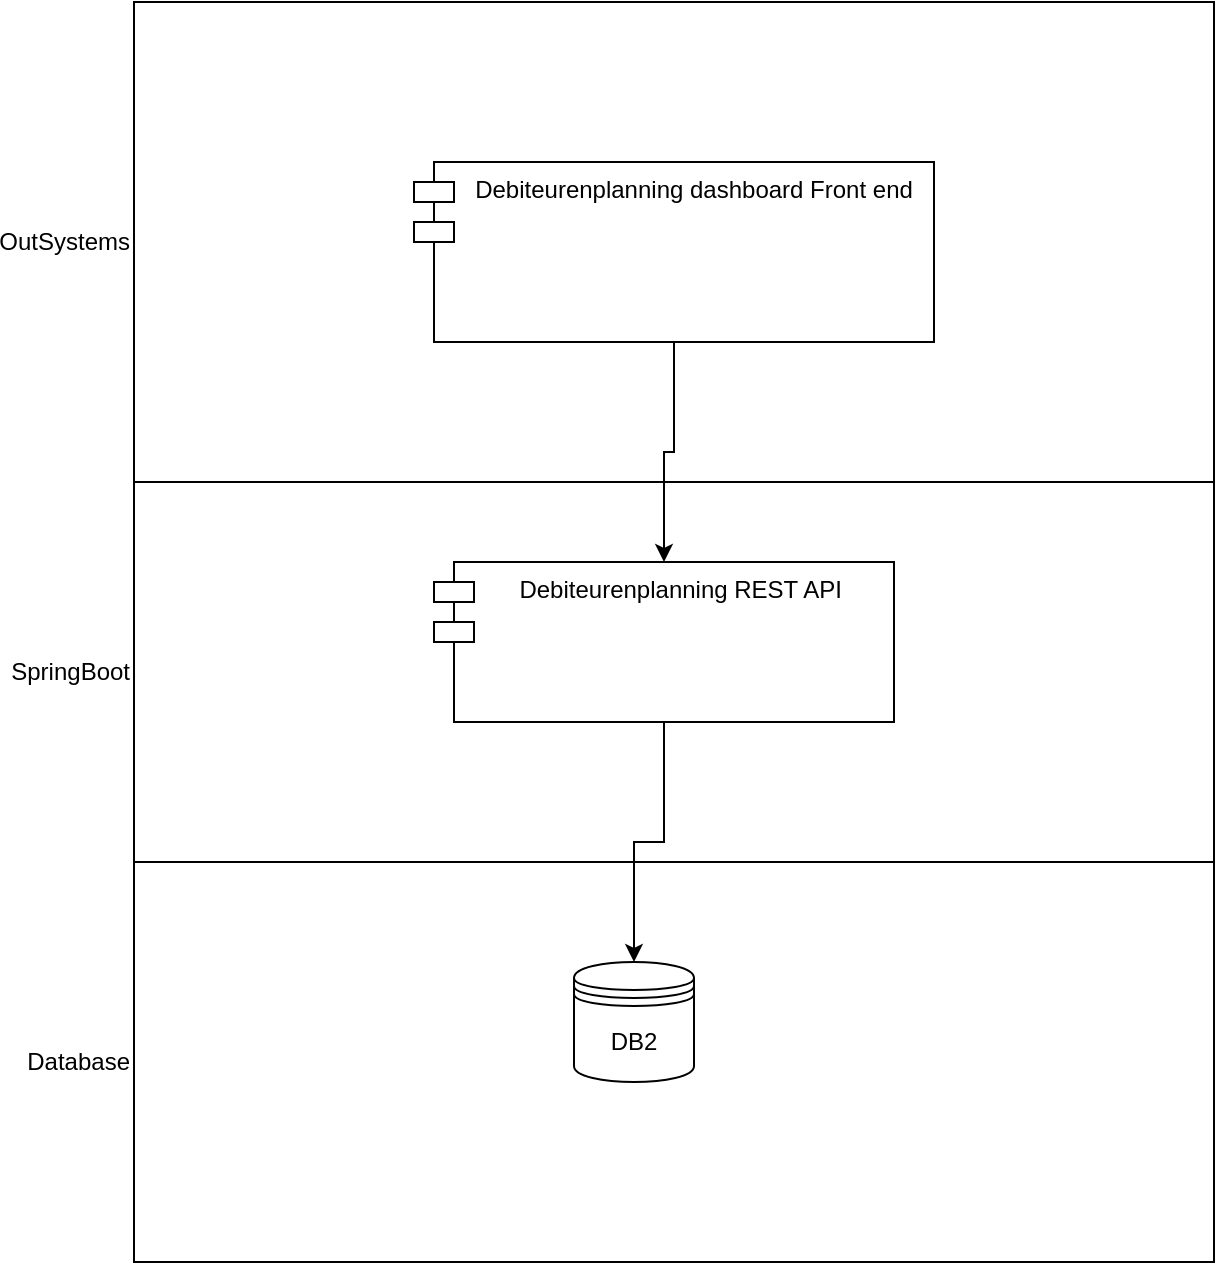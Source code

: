 <mxfile version="13.7.3" type="github">
  <diagram id="dNXzJIPOGESACYivqCDi" name="Page-1">
    <mxGraphModel dx="1422" dy="849" grid="1" gridSize="10" guides="1" tooltips="1" connect="1" arrows="1" fold="1" page="1" pageScale="1" pageWidth="827" pageHeight="1169" math="0" shadow="0">
      <root>
        <mxCell id="0" />
        <mxCell id="1" parent="0" />
        <mxCell id="jYFm1VZeXSGkYs-pAKn3-29" value="OutSystems" style="rounded=0;whiteSpace=wrap;html=1;labelPosition=left;verticalLabelPosition=middle;align=right;verticalAlign=middle;horizontal=1;" vertex="1" parent="1">
          <mxGeometry x="110" y="40" width="540" height="240" as="geometry" />
        </mxCell>
        <mxCell id="jYFm1VZeXSGkYs-pAKn3-30" value="SpringBoot" style="rounded=0;whiteSpace=wrap;html=1;labelPosition=left;verticalLabelPosition=middle;align=right;verticalAlign=middle;" vertex="1" parent="1">
          <mxGeometry x="110" y="280" width="540" height="190" as="geometry" />
        </mxCell>
        <mxCell id="jYFm1VZeXSGkYs-pAKn3-31" value="Database" style="rounded=0;whiteSpace=wrap;labelPosition=left;verticalLabelPosition=middle;align=right;verticalAlign=middle;direction=west;html=1;" vertex="1" parent="1">
          <mxGeometry x="110" y="470" width="540" height="200" as="geometry" />
        </mxCell>
        <mxCell id="jYFm1VZeXSGkYs-pAKn3-3" value="DB2" style="shape=datastore;whiteSpace=wrap;html=1;" vertex="1" parent="1">
          <mxGeometry x="330" y="520" width="60" height="60" as="geometry" />
        </mxCell>
        <mxCell id="jYFm1VZeXSGkYs-pAKn3-33" style="edgeStyle=orthogonalEdgeStyle;rounded=0;orthogonalLoop=1;jettySize=auto;html=1;exitX=0.5;exitY=1;exitDx=0;exitDy=0;entryX=0.5;entryY=0;entryDx=0;entryDy=0;" edge="1" parent="1" source="jYFm1VZeXSGkYs-pAKn3-2" target="jYFm1VZeXSGkYs-pAKn3-3">
          <mxGeometry relative="1" as="geometry" />
        </mxCell>
        <mxCell id="jYFm1VZeXSGkYs-pAKn3-2" value="Debiteurenplanning REST API " style="shape=module;align=left;spacingLeft=20;align=center;verticalAlign=top;" vertex="1" parent="1">
          <mxGeometry x="260" y="320" width="230" height="80" as="geometry" />
        </mxCell>
        <mxCell id="jYFm1VZeXSGkYs-pAKn3-32" style="edgeStyle=orthogonalEdgeStyle;rounded=0;orthogonalLoop=1;jettySize=auto;html=1;exitX=0.5;exitY=1;exitDx=0;exitDy=0;" edge="1" parent="1" source="jYFm1VZeXSGkYs-pAKn3-1" target="jYFm1VZeXSGkYs-pAKn3-2">
          <mxGeometry relative="1" as="geometry" />
        </mxCell>
        <mxCell id="jYFm1VZeXSGkYs-pAKn3-1" value="Debiteurenplanning dashboard Front end" style="shape=module;align=left;spacingLeft=20;align=center;verticalAlign=top;" vertex="1" parent="1">
          <mxGeometry x="250" y="120" width="260" height="90" as="geometry" />
        </mxCell>
      </root>
    </mxGraphModel>
  </diagram>
</mxfile>
